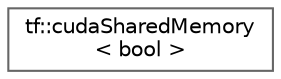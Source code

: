digraph "类继承关系图"
{
 // LATEX_PDF_SIZE
  bgcolor="transparent";
  edge [fontname=Helvetica,fontsize=10,labelfontname=Helvetica,labelfontsize=10];
  node [fontname=Helvetica,fontsize=10,shape=box,height=0.2,width=0.4];
  rankdir="LR";
  Node0 [id="Node000000",label="tf::cudaSharedMemory\l\< bool \>",height=0.2,width=0.4,color="grey40", fillcolor="white", style="filled",URL="$structtf_1_1cuda_shared_memory_3_01bool_01_4.html",tooltip=" "];
}
